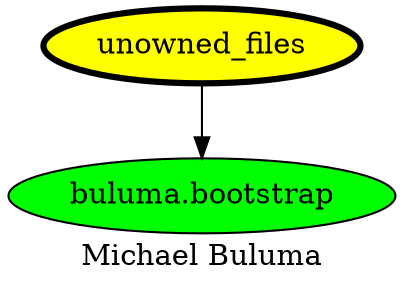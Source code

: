 digraph PhiloDilemma {
  label = "Michael Buluma" ;
  overlap=false
  {
    "unowned_files" [fillcolor=yellow style=filled penwidth=3]
    "buluma.bootstrap" [fillcolor=green style=filled]
  }
  "unowned_files" -> "buluma.bootstrap"
}
